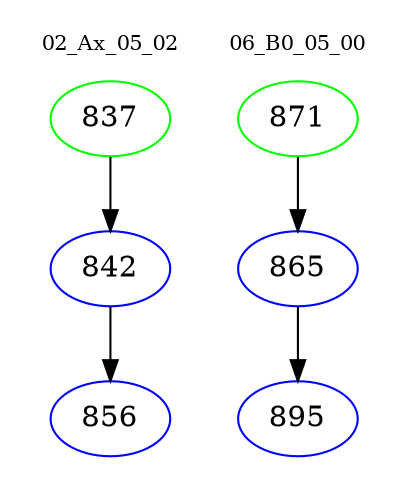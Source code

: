 digraph{
subgraph cluster_0 {
color = white
label = "02_Ax_05_02";
fontsize=10;
T0_837 [label="837", color="green"]
T0_837 -> T0_842 [color="black"]
T0_842 [label="842", color="blue"]
T0_842 -> T0_856 [color="black"]
T0_856 [label="856", color="blue"]
}
subgraph cluster_1 {
color = white
label = "06_B0_05_00";
fontsize=10;
T1_871 [label="871", color="green"]
T1_871 -> T1_865 [color="black"]
T1_865 [label="865", color="blue"]
T1_865 -> T1_895 [color="black"]
T1_895 [label="895", color="blue"]
}
}
